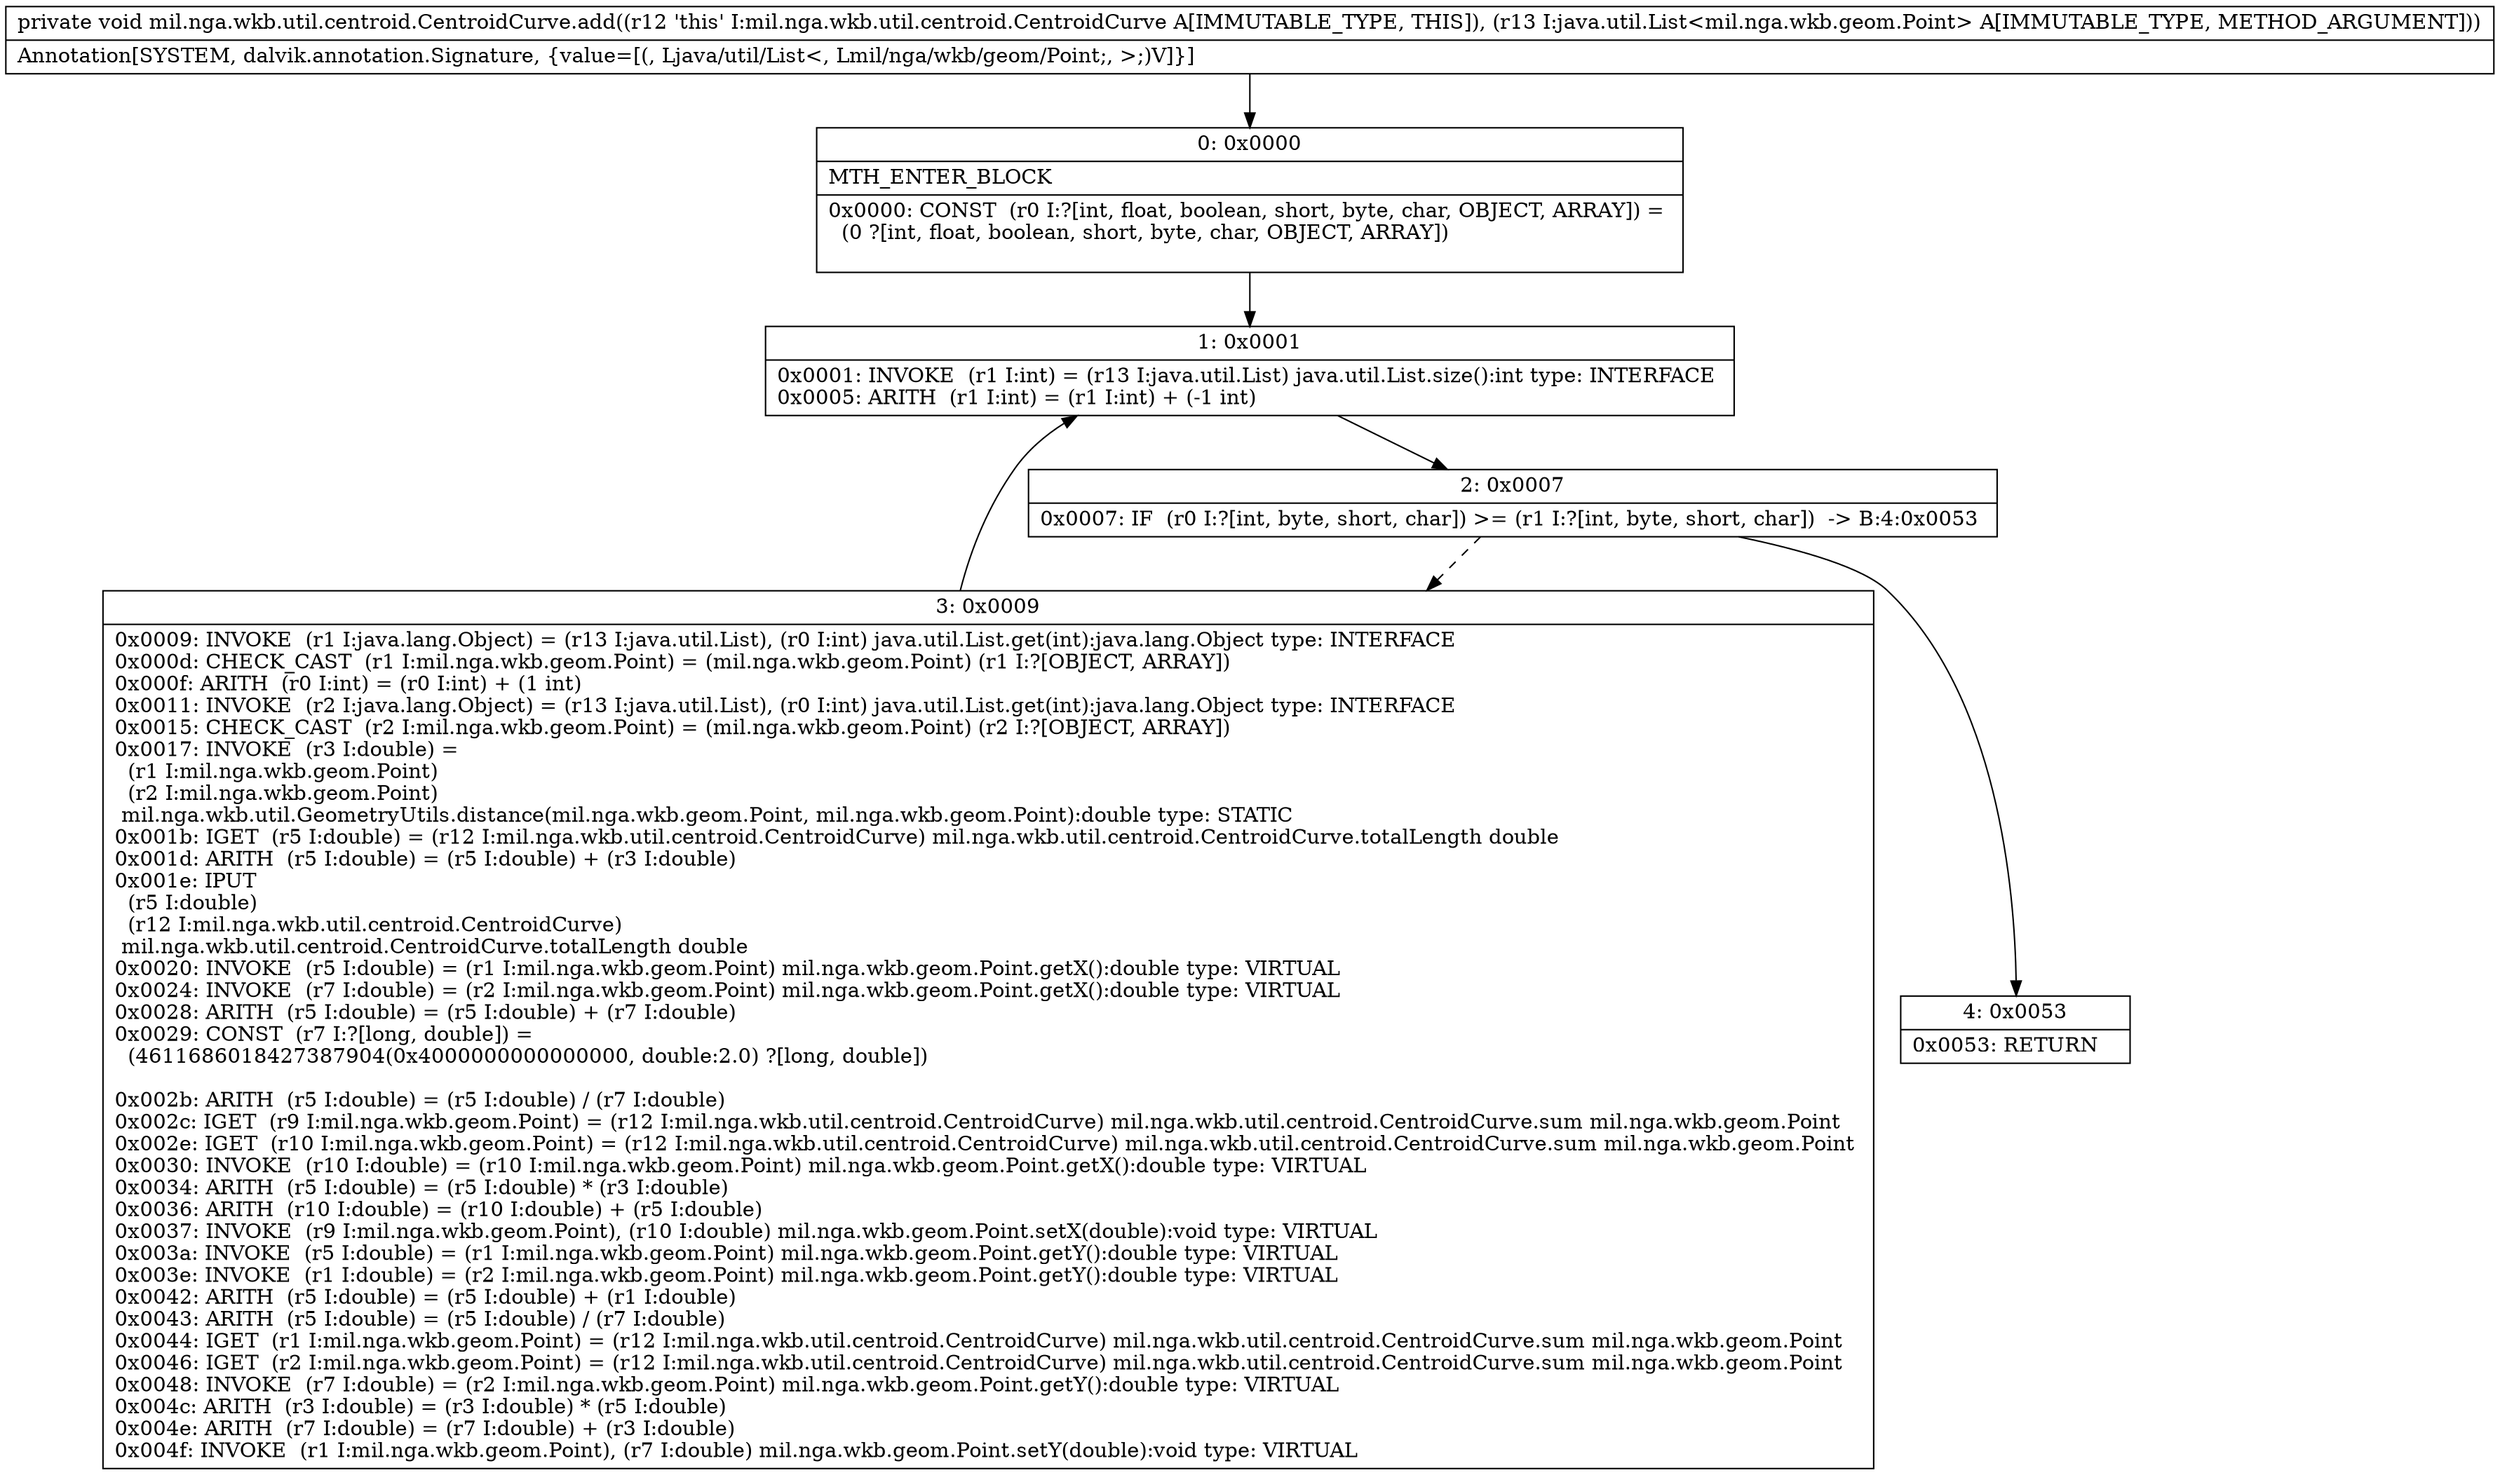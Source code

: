 digraph "CFG formil.nga.wkb.util.centroid.CentroidCurve.add(Ljava\/util\/List;)V" {
Node_0 [shape=record,label="{0\:\ 0x0000|MTH_ENTER_BLOCK\l|0x0000: CONST  (r0 I:?[int, float, boolean, short, byte, char, OBJECT, ARRAY]) = \l  (0 ?[int, float, boolean, short, byte, char, OBJECT, ARRAY])\l \l}"];
Node_1 [shape=record,label="{1\:\ 0x0001|0x0001: INVOKE  (r1 I:int) = (r13 I:java.util.List) java.util.List.size():int type: INTERFACE \l0x0005: ARITH  (r1 I:int) = (r1 I:int) + (\-1 int) \l}"];
Node_2 [shape=record,label="{2\:\ 0x0007|0x0007: IF  (r0 I:?[int, byte, short, char]) \>= (r1 I:?[int, byte, short, char])  \-\> B:4:0x0053 \l}"];
Node_3 [shape=record,label="{3\:\ 0x0009|0x0009: INVOKE  (r1 I:java.lang.Object) = (r13 I:java.util.List), (r0 I:int) java.util.List.get(int):java.lang.Object type: INTERFACE \l0x000d: CHECK_CAST  (r1 I:mil.nga.wkb.geom.Point) = (mil.nga.wkb.geom.Point) (r1 I:?[OBJECT, ARRAY]) \l0x000f: ARITH  (r0 I:int) = (r0 I:int) + (1 int) \l0x0011: INVOKE  (r2 I:java.lang.Object) = (r13 I:java.util.List), (r0 I:int) java.util.List.get(int):java.lang.Object type: INTERFACE \l0x0015: CHECK_CAST  (r2 I:mil.nga.wkb.geom.Point) = (mil.nga.wkb.geom.Point) (r2 I:?[OBJECT, ARRAY]) \l0x0017: INVOKE  (r3 I:double) = \l  (r1 I:mil.nga.wkb.geom.Point)\l  (r2 I:mil.nga.wkb.geom.Point)\l mil.nga.wkb.util.GeometryUtils.distance(mil.nga.wkb.geom.Point, mil.nga.wkb.geom.Point):double type: STATIC \l0x001b: IGET  (r5 I:double) = (r12 I:mil.nga.wkb.util.centroid.CentroidCurve) mil.nga.wkb.util.centroid.CentroidCurve.totalLength double \l0x001d: ARITH  (r5 I:double) = (r5 I:double) + (r3 I:double) \l0x001e: IPUT  \l  (r5 I:double)\l  (r12 I:mil.nga.wkb.util.centroid.CentroidCurve)\l mil.nga.wkb.util.centroid.CentroidCurve.totalLength double \l0x0020: INVOKE  (r5 I:double) = (r1 I:mil.nga.wkb.geom.Point) mil.nga.wkb.geom.Point.getX():double type: VIRTUAL \l0x0024: INVOKE  (r7 I:double) = (r2 I:mil.nga.wkb.geom.Point) mil.nga.wkb.geom.Point.getX():double type: VIRTUAL \l0x0028: ARITH  (r5 I:double) = (r5 I:double) + (r7 I:double) \l0x0029: CONST  (r7 I:?[long, double]) = \l  (4611686018427387904(0x4000000000000000, double:2.0) ?[long, double])\l \l0x002b: ARITH  (r5 I:double) = (r5 I:double) \/ (r7 I:double) \l0x002c: IGET  (r9 I:mil.nga.wkb.geom.Point) = (r12 I:mil.nga.wkb.util.centroid.CentroidCurve) mil.nga.wkb.util.centroid.CentroidCurve.sum mil.nga.wkb.geom.Point \l0x002e: IGET  (r10 I:mil.nga.wkb.geom.Point) = (r12 I:mil.nga.wkb.util.centroid.CentroidCurve) mil.nga.wkb.util.centroid.CentroidCurve.sum mil.nga.wkb.geom.Point \l0x0030: INVOKE  (r10 I:double) = (r10 I:mil.nga.wkb.geom.Point) mil.nga.wkb.geom.Point.getX():double type: VIRTUAL \l0x0034: ARITH  (r5 I:double) = (r5 I:double) * (r3 I:double) \l0x0036: ARITH  (r10 I:double) = (r10 I:double) + (r5 I:double) \l0x0037: INVOKE  (r9 I:mil.nga.wkb.geom.Point), (r10 I:double) mil.nga.wkb.geom.Point.setX(double):void type: VIRTUAL \l0x003a: INVOKE  (r5 I:double) = (r1 I:mil.nga.wkb.geom.Point) mil.nga.wkb.geom.Point.getY():double type: VIRTUAL \l0x003e: INVOKE  (r1 I:double) = (r2 I:mil.nga.wkb.geom.Point) mil.nga.wkb.geom.Point.getY():double type: VIRTUAL \l0x0042: ARITH  (r5 I:double) = (r5 I:double) + (r1 I:double) \l0x0043: ARITH  (r5 I:double) = (r5 I:double) \/ (r7 I:double) \l0x0044: IGET  (r1 I:mil.nga.wkb.geom.Point) = (r12 I:mil.nga.wkb.util.centroid.CentroidCurve) mil.nga.wkb.util.centroid.CentroidCurve.sum mil.nga.wkb.geom.Point \l0x0046: IGET  (r2 I:mil.nga.wkb.geom.Point) = (r12 I:mil.nga.wkb.util.centroid.CentroidCurve) mil.nga.wkb.util.centroid.CentroidCurve.sum mil.nga.wkb.geom.Point \l0x0048: INVOKE  (r7 I:double) = (r2 I:mil.nga.wkb.geom.Point) mil.nga.wkb.geom.Point.getY():double type: VIRTUAL \l0x004c: ARITH  (r3 I:double) = (r3 I:double) * (r5 I:double) \l0x004e: ARITH  (r7 I:double) = (r7 I:double) + (r3 I:double) \l0x004f: INVOKE  (r1 I:mil.nga.wkb.geom.Point), (r7 I:double) mil.nga.wkb.geom.Point.setY(double):void type: VIRTUAL \l}"];
Node_4 [shape=record,label="{4\:\ 0x0053|0x0053: RETURN   \l}"];
MethodNode[shape=record,label="{private void mil.nga.wkb.util.centroid.CentroidCurve.add((r12 'this' I:mil.nga.wkb.util.centroid.CentroidCurve A[IMMUTABLE_TYPE, THIS]), (r13 I:java.util.List\<mil.nga.wkb.geom.Point\> A[IMMUTABLE_TYPE, METHOD_ARGUMENT]))  | Annotation[SYSTEM, dalvik.annotation.Signature, \{value=[(, Ljava\/util\/List\<, Lmil\/nga\/wkb\/geom\/Point;, \>;)V]\}]\l}"];
MethodNode -> Node_0;
Node_0 -> Node_1;
Node_1 -> Node_2;
Node_2 -> Node_3[style=dashed];
Node_2 -> Node_4;
Node_3 -> Node_1;
}

